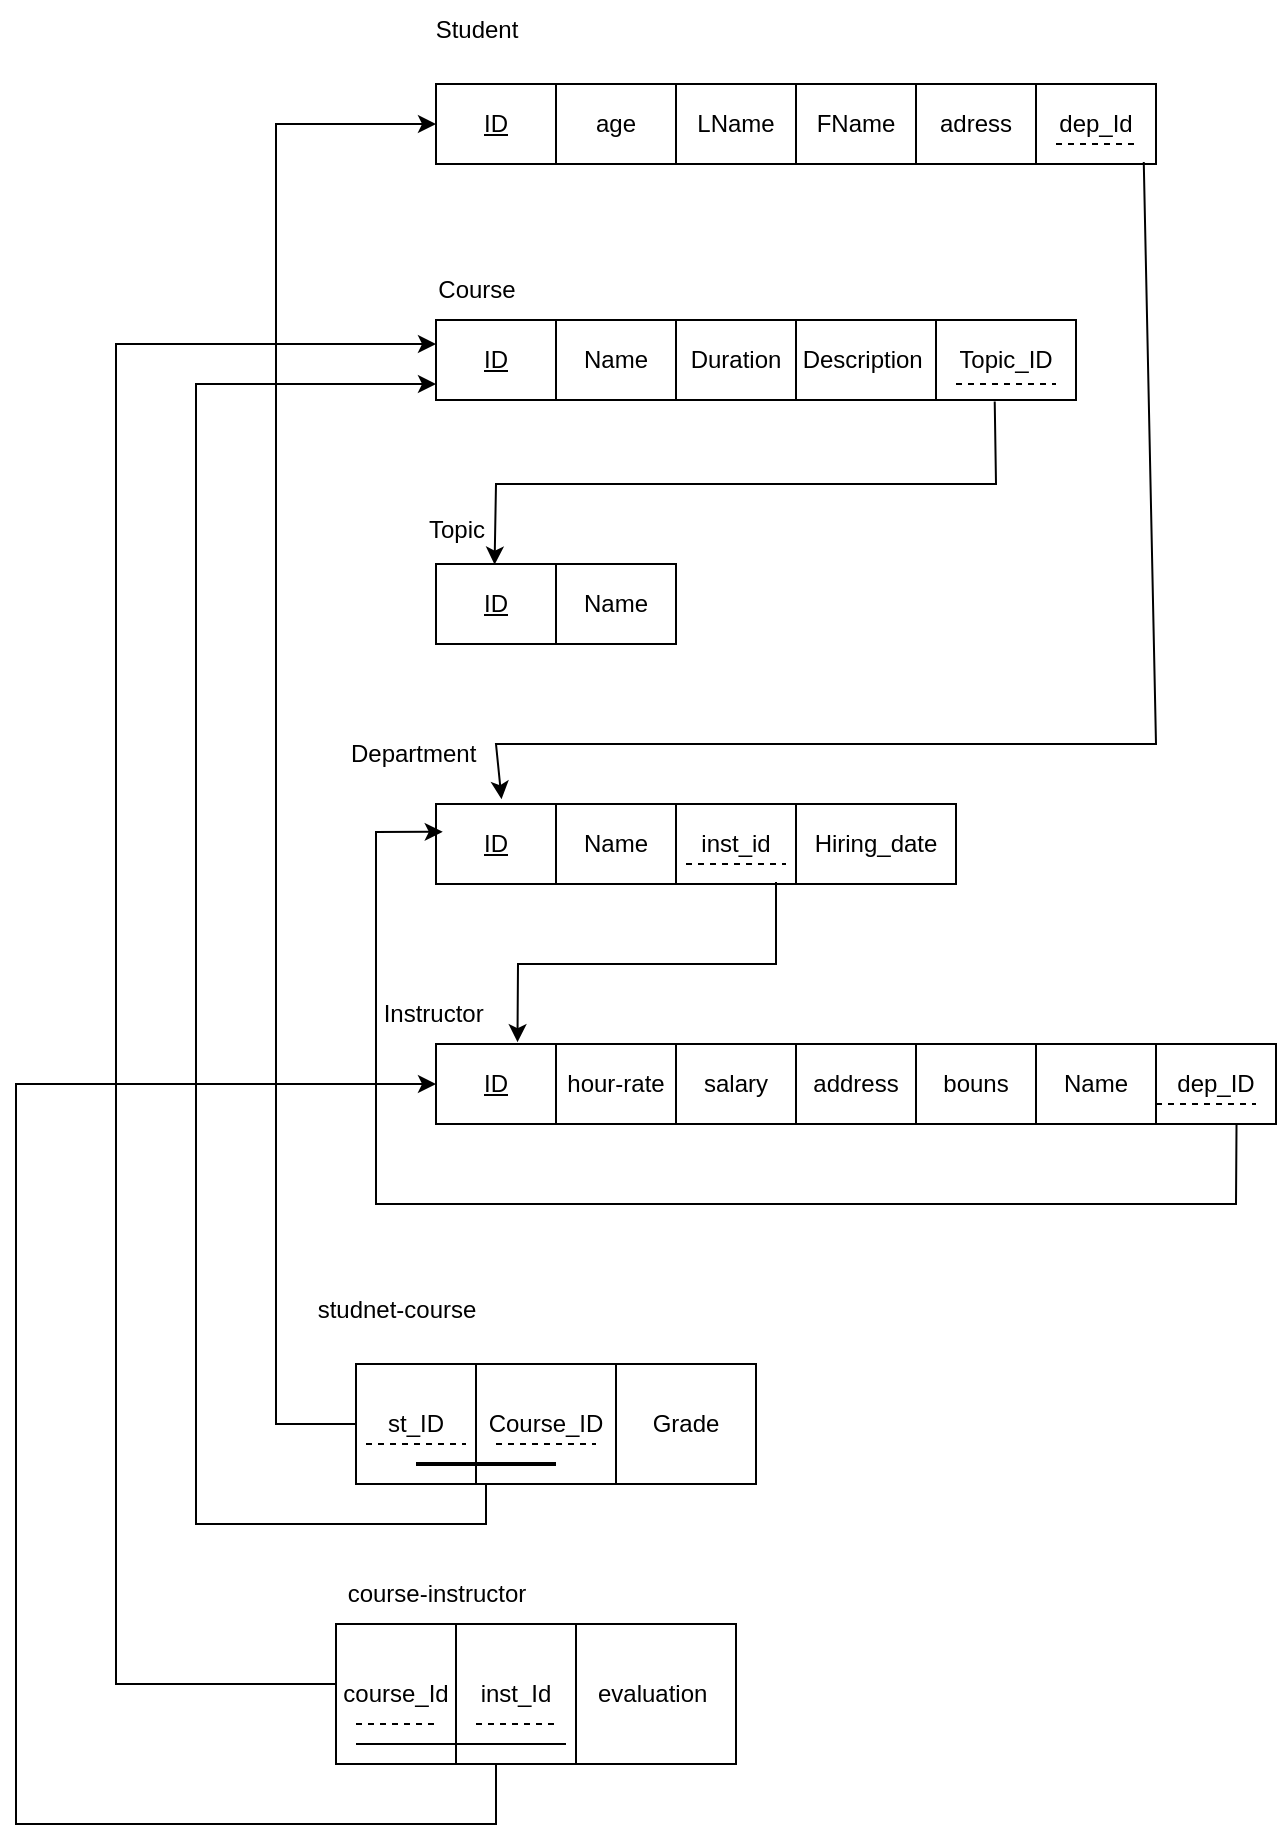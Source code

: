 <mxfile version="24.6.4" type="device">
  <diagram name="Page-1" id="PsAtA5OKBTyBg6Aakqr0">
    <mxGraphModel dx="1955" dy="654" grid="1" gridSize="10" guides="1" tooltips="1" connect="1" arrows="1" fold="1" page="1" pageScale="1" pageWidth="850" pageHeight="1100" math="0" shadow="0">
      <root>
        <mxCell id="0" />
        <mxCell id="1" parent="0" />
        <mxCell id="bx6AhHy9VFiDVNSOKtPU-1" value="" style="shape=table;startSize=0;container=1;collapsible=0;childLayout=tableLayout;" vertex="1" parent="1">
          <mxGeometry x="40" y="80" width="360" height="40" as="geometry" />
        </mxCell>
        <mxCell id="bx6AhHy9VFiDVNSOKtPU-2" value="" style="shape=tableRow;horizontal=0;startSize=0;swimlaneHead=0;swimlaneBody=0;strokeColor=inherit;top=0;left=0;bottom=0;right=0;collapsible=0;dropTarget=0;fillColor=none;points=[[0,0.5],[1,0.5]];portConstraint=eastwest;" vertex="1" parent="bx6AhHy9VFiDVNSOKtPU-1">
          <mxGeometry width="360" height="40" as="geometry" />
        </mxCell>
        <mxCell id="bx6AhHy9VFiDVNSOKtPU-3" value="&lt;u&gt;ID&lt;/u&gt;" style="shape=partialRectangle;html=1;whiteSpace=wrap;connectable=0;strokeColor=inherit;overflow=hidden;fillColor=none;top=0;left=0;bottom=0;right=0;pointerEvents=1;" vertex="1" parent="bx6AhHy9VFiDVNSOKtPU-2">
          <mxGeometry width="60" height="40" as="geometry">
            <mxRectangle width="60" height="40" as="alternateBounds" />
          </mxGeometry>
        </mxCell>
        <mxCell id="bx6AhHy9VFiDVNSOKtPU-4" value="age" style="shape=partialRectangle;html=1;whiteSpace=wrap;connectable=0;strokeColor=inherit;overflow=hidden;fillColor=none;top=0;left=0;bottom=0;right=0;pointerEvents=1;" vertex="1" parent="bx6AhHy9VFiDVNSOKtPU-2">
          <mxGeometry x="60" width="60" height="40" as="geometry">
            <mxRectangle width="60" height="40" as="alternateBounds" />
          </mxGeometry>
        </mxCell>
        <mxCell id="bx6AhHy9VFiDVNSOKtPU-5" value="LName" style="shape=partialRectangle;html=1;whiteSpace=wrap;connectable=0;strokeColor=inherit;overflow=hidden;fillColor=none;top=0;left=0;bottom=0;right=0;pointerEvents=1;" vertex="1" parent="bx6AhHy9VFiDVNSOKtPU-2">
          <mxGeometry x="120" width="60" height="40" as="geometry">
            <mxRectangle width="60" height="40" as="alternateBounds" />
          </mxGeometry>
        </mxCell>
        <mxCell id="bx6AhHy9VFiDVNSOKtPU-6" value="FName" style="shape=partialRectangle;html=1;whiteSpace=wrap;connectable=0;strokeColor=inherit;overflow=hidden;fillColor=none;top=0;left=0;bottom=0;right=0;pointerEvents=1;" vertex="1" parent="bx6AhHy9VFiDVNSOKtPU-2">
          <mxGeometry x="180" width="60" height="40" as="geometry">
            <mxRectangle width="60" height="40" as="alternateBounds" />
          </mxGeometry>
        </mxCell>
        <mxCell id="bx6AhHy9VFiDVNSOKtPU-7" value="adress" style="shape=partialRectangle;html=1;whiteSpace=wrap;connectable=0;strokeColor=inherit;overflow=hidden;fillColor=none;top=0;left=0;bottom=0;right=0;pointerEvents=1;" vertex="1" parent="bx6AhHy9VFiDVNSOKtPU-2">
          <mxGeometry x="240" width="60" height="40" as="geometry">
            <mxRectangle width="60" height="40" as="alternateBounds" />
          </mxGeometry>
        </mxCell>
        <mxCell id="bx6AhHy9VFiDVNSOKtPU-39" value="dep_Id" style="shape=partialRectangle;html=1;whiteSpace=wrap;connectable=0;strokeColor=inherit;overflow=hidden;fillColor=none;top=0;left=0;bottom=0;right=0;pointerEvents=1;" vertex="1" parent="bx6AhHy9VFiDVNSOKtPU-2">
          <mxGeometry x="300" width="60" height="40" as="geometry">
            <mxRectangle width="60" height="40" as="alternateBounds" />
          </mxGeometry>
        </mxCell>
        <mxCell id="bx6AhHy9VFiDVNSOKtPU-8" value="Student" style="text;html=1;align=center;verticalAlign=middle;resizable=0;points=[];autosize=1;strokeColor=none;fillColor=none;" vertex="1" parent="1">
          <mxGeometry x="30" y="38" width="60" height="30" as="geometry" />
        </mxCell>
        <mxCell id="bx6AhHy9VFiDVNSOKtPU-9" value="" style="shape=table;startSize=0;container=1;collapsible=0;childLayout=tableLayout;" vertex="1" parent="1">
          <mxGeometry x="40" y="198" width="320" height="40" as="geometry" />
        </mxCell>
        <mxCell id="bx6AhHy9VFiDVNSOKtPU-10" value="" style="shape=tableRow;horizontal=0;startSize=0;swimlaneHead=0;swimlaneBody=0;strokeColor=inherit;top=0;left=0;bottom=0;right=0;collapsible=0;dropTarget=0;fillColor=none;points=[[0,0.5],[1,0.5]];portConstraint=eastwest;" vertex="1" parent="bx6AhHy9VFiDVNSOKtPU-9">
          <mxGeometry width="320" height="40" as="geometry" />
        </mxCell>
        <mxCell id="bx6AhHy9VFiDVNSOKtPU-11" value="&lt;u&gt;ID&lt;/u&gt;" style="shape=partialRectangle;html=1;whiteSpace=wrap;connectable=0;strokeColor=inherit;overflow=hidden;fillColor=none;top=0;left=0;bottom=0;right=0;pointerEvents=1;" vertex="1" parent="bx6AhHy9VFiDVNSOKtPU-10">
          <mxGeometry width="60" height="40" as="geometry">
            <mxRectangle width="60" height="40" as="alternateBounds" />
          </mxGeometry>
        </mxCell>
        <mxCell id="bx6AhHy9VFiDVNSOKtPU-12" value="Name" style="shape=partialRectangle;html=1;whiteSpace=wrap;connectable=0;strokeColor=inherit;overflow=hidden;fillColor=none;top=0;left=0;bottom=0;right=0;pointerEvents=1;" vertex="1" parent="bx6AhHy9VFiDVNSOKtPU-10">
          <mxGeometry x="60" width="60" height="40" as="geometry">
            <mxRectangle width="60" height="40" as="alternateBounds" />
          </mxGeometry>
        </mxCell>
        <mxCell id="bx6AhHy9VFiDVNSOKtPU-13" value="Duration" style="shape=partialRectangle;html=1;whiteSpace=wrap;connectable=0;strokeColor=inherit;overflow=hidden;fillColor=none;top=0;left=0;bottom=0;right=0;pointerEvents=1;" vertex="1" parent="bx6AhHy9VFiDVNSOKtPU-10">
          <mxGeometry x="120" width="60" height="40" as="geometry">
            <mxRectangle width="60" height="40" as="alternateBounds" />
          </mxGeometry>
        </mxCell>
        <mxCell id="bx6AhHy9VFiDVNSOKtPU-14" value="Description&amp;nbsp;" style="shape=partialRectangle;html=1;whiteSpace=wrap;connectable=0;strokeColor=inherit;overflow=hidden;fillColor=none;top=0;left=0;bottom=0;right=0;pointerEvents=1;" vertex="1" parent="bx6AhHy9VFiDVNSOKtPU-10">
          <mxGeometry x="180" width="70" height="40" as="geometry">
            <mxRectangle width="70" height="40" as="alternateBounds" />
          </mxGeometry>
        </mxCell>
        <mxCell id="bx6AhHy9VFiDVNSOKtPU-45" value="Topic_ID" style="shape=partialRectangle;html=1;whiteSpace=wrap;connectable=0;strokeColor=inherit;overflow=hidden;fillColor=none;top=0;left=0;bottom=0;right=0;pointerEvents=1;" vertex="1" parent="bx6AhHy9VFiDVNSOKtPU-10">
          <mxGeometry x="250" width="70" height="40" as="geometry">
            <mxRectangle width="70" height="40" as="alternateBounds" />
          </mxGeometry>
        </mxCell>
        <mxCell id="bx6AhHy9VFiDVNSOKtPU-15" value="Course" style="text;html=1;align=center;verticalAlign=middle;resizable=0;points=[];autosize=1;strokeColor=none;fillColor=none;" vertex="1" parent="1">
          <mxGeometry x="30" y="168" width="60" height="30" as="geometry" />
        </mxCell>
        <mxCell id="bx6AhHy9VFiDVNSOKtPU-16" value="" style="shape=table;startSize=0;container=1;collapsible=0;childLayout=tableLayout;" vertex="1" parent="1">
          <mxGeometry x="40" y="320" width="120" height="40" as="geometry" />
        </mxCell>
        <mxCell id="bx6AhHy9VFiDVNSOKtPU-17" value="" style="shape=tableRow;horizontal=0;startSize=0;swimlaneHead=0;swimlaneBody=0;strokeColor=inherit;top=0;left=0;bottom=0;right=0;collapsible=0;dropTarget=0;fillColor=none;points=[[0,0.5],[1,0.5]];portConstraint=eastwest;" vertex="1" parent="bx6AhHy9VFiDVNSOKtPU-16">
          <mxGeometry width="120" height="40" as="geometry" />
        </mxCell>
        <mxCell id="bx6AhHy9VFiDVNSOKtPU-18" value="&lt;u&gt;ID&lt;/u&gt;" style="shape=partialRectangle;html=1;whiteSpace=wrap;connectable=0;strokeColor=inherit;overflow=hidden;fillColor=none;top=0;left=0;bottom=0;right=0;pointerEvents=1;" vertex="1" parent="bx6AhHy9VFiDVNSOKtPU-17">
          <mxGeometry width="60" height="40" as="geometry">
            <mxRectangle width="60" height="40" as="alternateBounds" />
          </mxGeometry>
        </mxCell>
        <mxCell id="bx6AhHy9VFiDVNSOKtPU-19" value="Name" style="shape=partialRectangle;html=1;whiteSpace=wrap;connectable=0;strokeColor=inherit;overflow=hidden;fillColor=none;top=0;left=0;bottom=0;right=0;pointerEvents=1;" vertex="1" parent="bx6AhHy9VFiDVNSOKtPU-17">
          <mxGeometry x="60" width="60" height="40" as="geometry">
            <mxRectangle width="60" height="40" as="alternateBounds" />
          </mxGeometry>
        </mxCell>
        <mxCell id="bx6AhHy9VFiDVNSOKtPU-20" value="Topic" style="text;html=1;align=center;verticalAlign=middle;resizable=0;points=[];autosize=1;strokeColor=none;fillColor=none;" vertex="1" parent="1">
          <mxGeometry x="25" y="288" width="50" height="30" as="geometry" />
        </mxCell>
        <mxCell id="bx6AhHy9VFiDVNSOKtPU-21" value="" style="shape=table;startSize=0;container=1;collapsible=0;childLayout=tableLayout;" vertex="1" parent="1">
          <mxGeometry x="40" y="440" width="260" height="40" as="geometry" />
        </mxCell>
        <mxCell id="bx6AhHy9VFiDVNSOKtPU-22" value="" style="shape=tableRow;horizontal=0;startSize=0;swimlaneHead=0;swimlaneBody=0;strokeColor=inherit;top=0;left=0;bottom=0;right=0;collapsible=0;dropTarget=0;fillColor=none;points=[[0,0.5],[1,0.5]];portConstraint=eastwest;" vertex="1" parent="bx6AhHy9VFiDVNSOKtPU-21">
          <mxGeometry width="260" height="40" as="geometry" />
        </mxCell>
        <mxCell id="bx6AhHy9VFiDVNSOKtPU-23" value="&lt;u&gt;ID&lt;/u&gt;" style="shape=partialRectangle;html=1;whiteSpace=wrap;connectable=0;strokeColor=inherit;overflow=hidden;fillColor=none;top=0;left=0;bottom=0;right=0;pointerEvents=1;" vertex="1" parent="bx6AhHy9VFiDVNSOKtPU-22">
          <mxGeometry width="60" height="40" as="geometry">
            <mxRectangle width="60" height="40" as="alternateBounds" />
          </mxGeometry>
        </mxCell>
        <mxCell id="bx6AhHy9VFiDVNSOKtPU-24" value="Name" style="shape=partialRectangle;html=1;whiteSpace=wrap;connectable=0;strokeColor=inherit;overflow=hidden;fillColor=none;top=0;left=0;bottom=0;right=0;pointerEvents=1;" vertex="1" parent="bx6AhHy9VFiDVNSOKtPU-22">
          <mxGeometry x="60" width="60" height="40" as="geometry">
            <mxRectangle width="60" height="40" as="alternateBounds" />
          </mxGeometry>
        </mxCell>
        <mxCell id="bx6AhHy9VFiDVNSOKtPU-36" value="inst_id" style="shape=partialRectangle;html=1;whiteSpace=wrap;connectable=0;strokeColor=inherit;overflow=hidden;fillColor=none;top=0;left=0;bottom=0;right=0;pointerEvents=1;" vertex="1" parent="bx6AhHy9VFiDVNSOKtPU-22">
          <mxGeometry x="120" width="60" height="40" as="geometry">
            <mxRectangle width="60" height="40" as="alternateBounds" />
          </mxGeometry>
        </mxCell>
        <mxCell id="bx6AhHy9VFiDVNSOKtPU-76" value="Hiring_date" style="shape=partialRectangle;html=1;whiteSpace=wrap;connectable=0;strokeColor=inherit;overflow=hidden;fillColor=none;top=0;left=0;bottom=0;right=0;pointerEvents=1;" vertex="1" parent="bx6AhHy9VFiDVNSOKtPU-22">
          <mxGeometry x="180" width="80" height="40" as="geometry">
            <mxRectangle width="80" height="40" as="alternateBounds" />
          </mxGeometry>
        </mxCell>
        <mxCell id="bx6AhHy9VFiDVNSOKtPU-25" value="Department&amp;nbsp;" style="text;html=1;align=center;verticalAlign=middle;resizable=0;points=[];autosize=1;strokeColor=none;fillColor=none;" vertex="1" parent="1">
          <mxGeometry x="-15" y="400" width="90" height="30" as="geometry" />
        </mxCell>
        <mxCell id="bx6AhHy9VFiDVNSOKtPU-26" value="" style="shape=table;startSize=0;container=1;collapsible=0;childLayout=tableLayout;" vertex="1" parent="1">
          <mxGeometry x="40" y="560" width="420" height="40" as="geometry" />
        </mxCell>
        <mxCell id="bx6AhHy9VFiDVNSOKtPU-27" value="" style="shape=tableRow;horizontal=0;startSize=0;swimlaneHead=0;swimlaneBody=0;strokeColor=inherit;top=0;left=0;bottom=0;right=0;collapsible=0;dropTarget=0;fillColor=none;points=[[0,0.5],[1,0.5]];portConstraint=eastwest;" vertex="1" parent="bx6AhHy9VFiDVNSOKtPU-26">
          <mxGeometry width="420" height="40" as="geometry" />
        </mxCell>
        <mxCell id="bx6AhHy9VFiDVNSOKtPU-35" value="&lt;u&gt;ID&lt;/u&gt;" style="shape=partialRectangle;html=1;whiteSpace=wrap;connectable=0;strokeColor=inherit;overflow=hidden;fillColor=none;top=0;left=0;bottom=0;right=0;pointerEvents=1;" vertex="1" parent="bx6AhHy9VFiDVNSOKtPU-27">
          <mxGeometry width="60" height="40" as="geometry">
            <mxRectangle width="60" height="40" as="alternateBounds" />
          </mxGeometry>
        </mxCell>
        <mxCell id="bx6AhHy9VFiDVNSOKtPU-28" value="hour-rate" style="shape=partialRectangle;html=1;whiteSpace=wrap;connectable=0;strokeColor=inherit;overflow=hidden;fillColor=none;top=0;left=0;bottom=0;right=0;pointerEvents=1;" vertex="1" parent="bx6AhHy9VFiDVNSOKtPU-27">
          <mxGeometry x="60" width="60" height="40" as="geometry">
            <mxRectangle width="60" height="40" as="alternateBounds" />
          </mxGeometry>
        </mxCell>
        <mxCell id="bx6AhHy9VFiDVNSOKtPU-29" value="salary" style="shape=partialRectangle;html=1;whiteSpace=wrap;connectable=0;strokeColor=inherit;overflow=hidden;fillColor=none;top=0;left=0;bottom=0;right=0;pointerEvents=1;" vertex="1" parent="bx6AhHy9VFiDVNSOKtPU-27">
          <mxGeometry x="120" width="60" height="40" as="geometry">
            <mxRectangle width="60" height="40" as="alternateBounds" />
          </mxGeometry>
        </mxCell>
        <mxCell id="bx6AhHy9VFiDVNSOKtPU-30" value="address" style="shape=partialRectangle;html=1;whiteSpace=wrap;connectable=0;strokeColor=inherit;overflow=hidden;fillColor=none;top=0;left=0;bottom=0;right=0;pointerEvents=1;" vertex="1" parent="bx6AhHy9VFiDVNSOKtPU-27">
          <mxGeometry x="180" width="60" height="40" as="geometry">
            <mxRectangle width="60" height="40" as="alternateBounds" />
          </mxGeometry>
        </mxCell>
        <mxCell id="bx6AhHy9VFiDVNSOKtPU-31" value="bouns" style="shape=partialRectangle;html=1;whiteSpace=wrap;connectable=0;strokeColor=inherit;overflow=hidden;fillColor=none;top=0;left=0;bottom=0;right=0;pointerEvents=1;" vertex="1" parent="bx6AhHy9VFiDVNSOKtPU-27">
          <mxGeometry x="240" width="60" height="40" as="geometry">
            <mxRectangle width="60" height="40" as="alternateBounds" />
          </mxGeometry>
        </mxCell>
        <mxCell id="bx6AhHy9VFiDVNSOKtPU-32" value="Name" style="shape=partialRectangle;html=1;whiteSpace=wrap;connectable=0;strokeColor=inherit;overflow=hidden;fillColor=none;top=0;left=0;bottom=0;right=0;pointerEvents=1;" vertex="1" parent="bx6AhHy9VFiDVNSOKtPU-27">
          <mxGeometry x="300" width="60" height="40" as="geometry">
            <mxRectangle width="60" height="40" as="alternateBounds" />
          </mxGeometry>
        </mxCell>
        <mxCell id="bx6AhHy9VFiDVNSOKtPU-42" value="dep_ID" style="shape=partialRectangle;html=1;whiteSpace=wrap;connectable=0;strokeColor=inherit;overflow=hidden;fillColor=none;top=0;left=0;bottom=0;right=0;pointerEvents=1;" vertex="1" parent="bx6AhHy9VFiDVNSOKtPU-27">
          <mxGeometry x="360" width="60" height="40" as="geometry">
            <mxRectangle width="60" height="40" as="alternateBounds" />
          </mxGeometry>
        </mxCell>
        <mxCell id="bx6AhHy9VFiDVNSOKtPU-34" value="Instructor&amp;nbsp;" style="text;html=1;align=center;verticalAlign=middle;resizable=0;points=[];autosize=1;strokeColor=none;fillColor=none;" vertex="1" parent="1">
          <mxGeometry y="530" width="80" height="30" as="geometry" />
        </mxCell>
        <mxCell id="bx6AhHy9VFiDVNSOKtPU-37" value="" style="endArrow=none;dashed=1;html=1;rounded=0;" edge="1" parent="1">
          <mxGeometry width="50" height="50" relative="1" as="geometry">
            <mxPoint x="165" y="470" as="sourcePoint" />
            <mxPoint x="215" y="470" as="targetPoint" />
          </mxGeometry>
        </mxCell>
        <mxCell id="bx6AhHy9VFiDVNSOKtPU-38" value="" style="endArrow=classic;html=1;rounded=0;entryX=0.097;entryY=-0.023;entryDx=0;entryDy=0;entryPerimeter=0;" edge="1" parent="1" target="bx6AhHy9VFiDVNSOKtPU-27">
          <mxGeometry width="50" height="50" relative="1" as="geometry">
            <mxPoint x="210" y="479" as="sourcePoint" />
            <mxPoint x="87" y="560" as="targetPoint" />
            <Array as="points">
              <mxPoint x="210" y="520" />
              <mxPoint x="81" y="520" />
            </Array>
          </mxGeometry>
        </mxCell>
        <mxCell id="bx6AhHy9VFiDVNSOKtPU-40" value="" style="endArrow=none;dashed=1;html=1;rounded=0;" edge="1" parent="1">
          <mxGeometry width="50" height="50" relative="1" as="geometry">
            <mxPoint x="350" y="110" as="sourcePoint" />
            <mxPoint x="390" y="110" as="targetPoint" />
          </mxGeometry>
        </mxCell>
        <mxCell id="bx6AhHy9VFiDVNSOKtPU-41" value="" style="endArrow=classic;html=1;rounded=0;exitX=0.983;exitY=0.974;exitDx=0;exitDy=0;entryX=0.126;entryY=-0.061;entryDx=0;entryDy=0;entryPerimeter=0;exitPerimeter=0;" edge="1" parent="1" source="bx6AhHy9VFiDVNSOKtPU-2" target="bx6AhHy9VFiDVNSOKtPU-22">
          <mxGeometry width="50" height="50" relative="1" as="geometry">
            <mxPoint x="400" y="110" as="sourcePoint" />
            <mxPoint x="43.5" y="432.37" as="targetPoint" />
            <Array as="points">
              <mxPoint x="400" y="410" />
              <mxPoint x="70" y="410" />
            </Array>
          </mxGeometry>
        </mxCell>
        <mxCell id="bx6AhHy9VFiDVNSOKtPU-43" value="" style="endArrow=none;dashed=1;html=1;rounded=0;" edge="1" parent="1">
          <mxGeometry width="50" height="50" relative="1" as="geometry">
            <mxPoint x="400" y="590" as="sourcePoint" />
            <mxPoint x="450" y="590" as="targetPoint" />
          </mxGeometry>
        </mxCell>
        <mxCell id="bx6AhHy9VFiDVNSOKtPU-44" value="" style="endArrow=classic;html=1;rounded=0;entryX=0.013;entryY=0.348;entryDx=0;entryDy=0;entryPerimeter=0;exitX=0.953;exitY=1.002;exitDx=0;exitDy=0;exitPerimeter=0;" edge="1" parent="1" source="bx6AhHy9VFiDVNSOKtPU-27" target="bx6AhHy9VFiDVNSOKtPU-22">
          <mxGeometry width="50" height="50" relative="1" as="geometry">
            <mxPoint x="500" y="580" as="sourcePoint" />
            <mxPoint x="550" y="530" as="targetPoint" />
            <Array as="points">
              <mxPoint x="440" y="640" />
              <mxPoint x="10" y="640" />
              <mxPoint x="10" y="454" />
            </Array>
          </mxGeometry>
        </mxCell>
        <mxCell id="bx6AhHy9VFiDVNSOKtPU-46" value="" style="endArrow=none;dashed=1;html=1;rounded=0;" edge="1" parent="1">
          <mxGeometry width="50" height="50" relative="1" as="geometry">
            <mxPoint x="300" y="230" as="sourcePoint" />
            <mxPoint x="350" y="230" as="targetPoint" />
          </mxGeometry>
        </mxCell>
        <mxCell id="bx6AhHy9VFiDVNSOKtPU-47" value="" style="endArrow=classic;html=1;rounded=0;entryX=0.244;entryY=0.008;entryDx=0;entryDy=0;entryPerimeter=0;exitX=0.873;exitY=1.02;exitDx=0;exitDy=0;exitPerimeter=0;" edge="1" parent="1" source="bx6AhHy9VFiDVNSOKtPU-10" target="bx6AhHy9VFiDVNSOKtPU-17">
          <mxGeometry width="50" height="50" relative="1" as="geometry">
            <mxPoint x="320" y="230" as="sourcePoint" />
            <mxPoint x="280" y="280" as="targetPoint" />
            <Array as="points">
              <mxPoint x="320" y="280" />
              <mxPoint x="70" y="280" />
            </Array>
          </mxGeometry>
        </mxCell>
        <mxCell id="bx6AhHy9VFiDVNSOKtPU-57" style="edgeStyle=orthogonalEdgeStyle;rounded=0;orthogonalLoop=1;jettySize=auto;html=1;entryX=0;entryY=0.5;entryDx=0;entryDy=0;" edge="1" parent="1" source="bx6AhHy9VFiDVNSOKtPU-48" target="bx6AhHy9VFiDVNSOKtPU-2">
          <mxGeometry relative="1" as="geometry">
            <mxPoint x="-70" y="90" as="targetPoint" />
            <Array as="points">
              <mxPoint x="-40" y="750" />
              <mxPoint x="-40" y="100" />
            </Array>
          </mxGeometry>
        </mxCell>
        <mxCell id="bx6AhHy9VFiDVNSOKtPU-48" value="" style="shape=table;startSize=0;container=1;collapsible=0;childLayout=tableLayout;" vertex="1" parent="1">
          <mxGeometry y="720" width="200" height="60" as="geometry" />
        </mxCell>
        <mxCell id="bx6AhHy9VFiDVNSOKtPU-49" value="" style="shape=tableRow;horizontal=0;startSize=0;swimlaneHead=0;swimlaneBody=0;strokeColor=inherit;top=0;left=0;bottom=0;right=0;collapsible=0;dropTarget=0;fillColor=none;points=[[0,0.5],[1,0.5]];portConstraint=eastwest;" vertex="1" parent="bx6AhHy9VFiDVNSOKtPU-48">
          <mxGeometry width="200" height="60" as="geometry" />
        </mxCell>
        <mxCell id="bx6AhHy9VFiDVNSOKtPU-50" value="st_ID" style="shape=partialRectangle;html=1;whiteSpace=wrap;connectable=0;strokeColor=inherit;overflow=hidden;fillColor=none;top=0;left=0;bottom=0;right=0;pointerEvents=1;" vertex="1" parent="bx6AhHy9VFiDVNSOKtPU-49">
          <mxGeometry width="60" height="60" as="geometry">
            <mxRectangle width="60" height="60" as="alternateBounds" />
          </mxGeometry>
        </mxCell>
        <mxCell id="bx6AhHy9VFiDVNSOKtPU-51" value="Course_ID" style="shape=partialRectangle;html=1;whiteSpace=wrap;connectable=0;strokeColor=inherit;overflow=hidden;fillColor=none;top=0;left=0;bottom=0;right=0;pointerEvents=1;" vertex="1" parent="bx6AhHy9VFiDVNSOKtPU-49">
          <mxGeometry x="60" width="70" height="60" as="geometry">
            <mxRectangle width="70" height="60" as="alternateBounds" />
          </mxGeometry>
        </mxCell>
        <mxCell id="bx6AhHy9VFiDVNSOKtPU-81" value="Grade" style="shape=partialRectangle;html=1;whiteSpace=wrap;connectable=0;strokeColor=inherit;overflow=hidden;fillColor=none;top=0;left=0;bottom=0;right=0;pointerEvents=1;" vertex="1" parent="bx6AhHy9VFiDVNSOKtPU-49">
          <mxGeometry x="130" width="70" height="60" as="geometry">
            <mxRectangle width="70" height="60" as="alternateBounds" />
          </mxGeometry>
        </mxCell>
        <mxCell id="bx6AhHy9VFiDVNSOKtPU-52" value="studnet-course" style="text;html=1;align=center;verticalAlign=middle;resizable=0;points=[];autosize=1;strokeColor=none;fillColor=none;" vertex="1" parent="1">
          <mxGeometry x="-30" y="678" width="100" height="30" as="geometry" />
        </mxCell>
        <mxCell id="bx6AhHy9VFiDVNSOKtPU-53" value="" style="endArrow=none;dashed=1;html=1;rounded=0;" edge="1" parent="1">
          <mxGeometry width="50" height="50" relative="1" as="geometry">
            <mxPoint x="70" y="760" as="sourcePoint" />
            <mxPoint x="120" y="760" as="targetPoint" />
          </mxGeometry>
        </mxCell>
        <mxCell id="bx6AhHy9VFiDVNSOKtPU-54" value="" style="endArrow=none;dashed=1;html=1;rounded=0;" edge="1" parent="1">
          <mxGeometry width="50" height="50" relative="1" as="geometry">
            <mxPoint x="5" y="760" as="sourcePoint" />
            <mxPoint x="55" y="760" as="targetPoint" />
          </mxGeometry>
        </mxCell>
        <mxCell id="bx6AhHy9VFiDVNSOKtPU-55" value="" style="endArrow=none;html=1;rounded=0;strokeWidth=2;" edge="1" parent="1">
          <mxGeometry width="50" height="50" relative="1" as="geometry">
            <mxPoint x="30" y="770" as="sourcePoint" />
            <mxPoint x="100" y="770" as="targetPoint" />
          </mxGeometry>
        </mxCell>
        <mxCell id="bx6AhHy9VFiDVNSOKtPU-58" style="edgeStyle=orthogonalEdgeStyle;rounded=0;orthogonalLoop=1;jettySize=auto;html=1;entryX=0;entryY=0.5;entryDx=0;entryDy=0;" edge="1" parent="1" source="bx6AhHy9VFiDVNSOKtPU-49">
          <mxGeometry relative="1" as="geometry">
            <mxPoint y="762.0" as="sourcePoint" />
            <mxPoint x="40" y="230.0" as="targetPoint" />
            <Array as="points">
              <mxPoint x="65" y="800" />
              <mxPoint x="-80" y="800" />
              <mxPoint x="-80" y="230" />
            </Array>
          </mxGeometry>
        </mxCell>
        <mxCell id="bx6AhHy9VFiDVNSOKtPU-70" style="edgeStyle=orthogonalEdgeStyle;rounded=0;orthogonalLoop=1;jettySize=auto;html=1;exitX=0;exitY=0.732;exitDx=0;exitDy=0;exitPerimeter=0;" edge="1" parent="1" source="bx6AhHy9VFiDVNSOKtPU-60" target="bx6AhHy9VFiDVNSOKtPU-10">
          <mxGeometry relative="1" as="geometry">
            <mxPoint x="50" y="830" as="sourcePoint" />
            <mxPoint x="40" y="198.0" as="targetPoint" />
            <Array as="points">
              <mxPoint x="-10" y="880" />
              <mxPoint x="-120" y="880" />
              <mxPoint x="-120" y="210" />
            </Array>
          </mxGeometry>
        </mxCell>
        <mxCell id="bx6AhHy9VFiDVNSOKtPU-59" value="" style="shape=table;startSize=0;container=1;collapsible=0;childLayout=tableLayout;" vertex="1" parent="1">
          <mxGeometry x="-10" y="850" width="200" height="70" as="geometry" />
        </mxCell>
        <mxCell id="bx6AhHy9VFiDVNSOKtPU-60" value="" style="shape=tableRow;horizontal=0;startSize=0;swimlaneHead=0;swimlaneBody=0;strokeColor=inherit;top=0;left=0;bottom=0;right=0;collapsible=0;dropTarget=0;fillColor=none;points=[[0,0.5],[1,0.5]];portConstraint=eastwest;" vertex="1" parent="bx6AhHy9VFiDVNSOKtPU-59">
          <mxGeometry width="200" height="70" as="geometry" />
        </mxCell>
        <mxCell id="bx6AhHy9VFiDVNSOKtPU-61" value="course_Id" style="shape=partialRectangle;html=1;whiteSpace=wrap;connectable=0;strokeColor=inherit;overflow=hidden;fillColor=none;top=0;left=0;bottom=0;right=0;pointerEvents=1;" vertex="1" parent="bx6AhHy9VFiDVNSOKtPU-60">
          <mxGeometry width="60" height="70" as="geometry">
            <mxRectangle width="60" height="70" as="alternateBounds" />
          </mxGeometry>
        </mxCell>
        <mxCell id="bx6AhHy9VFiDVNSOKtPU-62" value="inst_Id" style="shape=partialRectangle;html=1;whiteSpace=wrap;connectable=0;strokeColor=inherit;overflow=hidden;fillColor=none;top=0;left=0;bottom=0;right=0;pointerEvents=1;" vertex="1" parent="bx6AhHy9VFiDVNSOKtPU-60">
          <mxGeometry x="60" width="60" height="70" as="geometry">
            <mxRectangle width="60" height="70" as="alternateBounds" />
          </mxGeometry>
        </mxCell>
        <mxCell id="bx6AhHy9VFiDVNSOKtPU-82" value="evaluation&amp;nbsp;" style="shape=partialRectangle;html=1;whiteSpace=wrap;connectable=0;strokeColor=inherit;overflow=hidden;fillColor=none;top=0;left=0;bottom=0;right=0;pointerEvents=1;" vertex="1" parent="bx6AhHy9VFiDVNSOKtPU-60">
          <mxGeometry x="120" width="80" height="70" as="geometry">
            <mxRectangle width="80" height="70" as="alternateBounds" />
          </mxGeometry>
        </mxCell>
        <mxCell id="bx6AhHy9VFiDVNSOKtPU-65" value="" style="endArrow=none;html=1;rounded=0;" edge="1" parent="1">
          <mxGeometry width="50" height="50" relative="1" as="geometry">
            <mxPoint y="910" as="sourcePoint" />
            <mxPoint x="105" y="910" as="targetPoint" />
          </mxGeometry>
        </mxCell>
        <mxCell id="bx6AhHy9VFiDVNSOKtPU-66" value="" style="endArrow=none;dashed=1;html=1;rounded=0;" edge="1" parent="1">
          <mxGeometry width="50" height="50" relative="1" as="geometry">
            <mxPoint y="900" as="sourcePoint" />
            <mxPoint x="40" y="900" as="targetPoint" />
          </mxGeometry>
        </mxCell>
        <mxCell id="bx6AhHy9VFiDVNSOKtPU-67" value="" style="endArrow=none;dashed=1;html=1;rounded=0;" edge="1" parent="1">
          <mxGeometry width="50" height="50" relative="1" as="geometry">
            <mxPoint x="60" y="900" as="sourcePoint" />
            <mxPoint x="100" y="900" as="targetPoint" />
          </mxGeometry>
        </mxCell>
        <mxCell id="bx6AhHy9VFiDVNSOKtPU-68" value="course-instructor" style="text;html=1;align=center;verticalAlign=middle;resizable=0;points=[];autosize=1;strokeColor=none;fillColor=none;" vertex="1" parent="1">
          <mxGeometry x="-15" y="820" width="110" height="30" as="geometry" />
        </mxCell>
        <mxCell id="bx6AhHy9VFiDVNSOKtPU-74" style="edgeStyle=orthogonalEdgeStyle;rounded=0;orthogonalLoop=1;jettySize=auto;html=1;" edge="1" parent="1" source="bx6AhHy9VFiDVNSOKtPU-60" target="bx6AhHy9VFiDVNSOKtPU-27">
          <mxGeometry relative="1" as="geometry">
            <Array as="points">
              <mxPoint x="70" y="950" />
              <mxPoint x="-170" y="950" />
              <mxPoint x="-170" y="580" />
            </Array>
          </mxGeometry>
        </mxCell>
      </root>
    </mxGraphModel>
  </diagram>
</mxfile>
